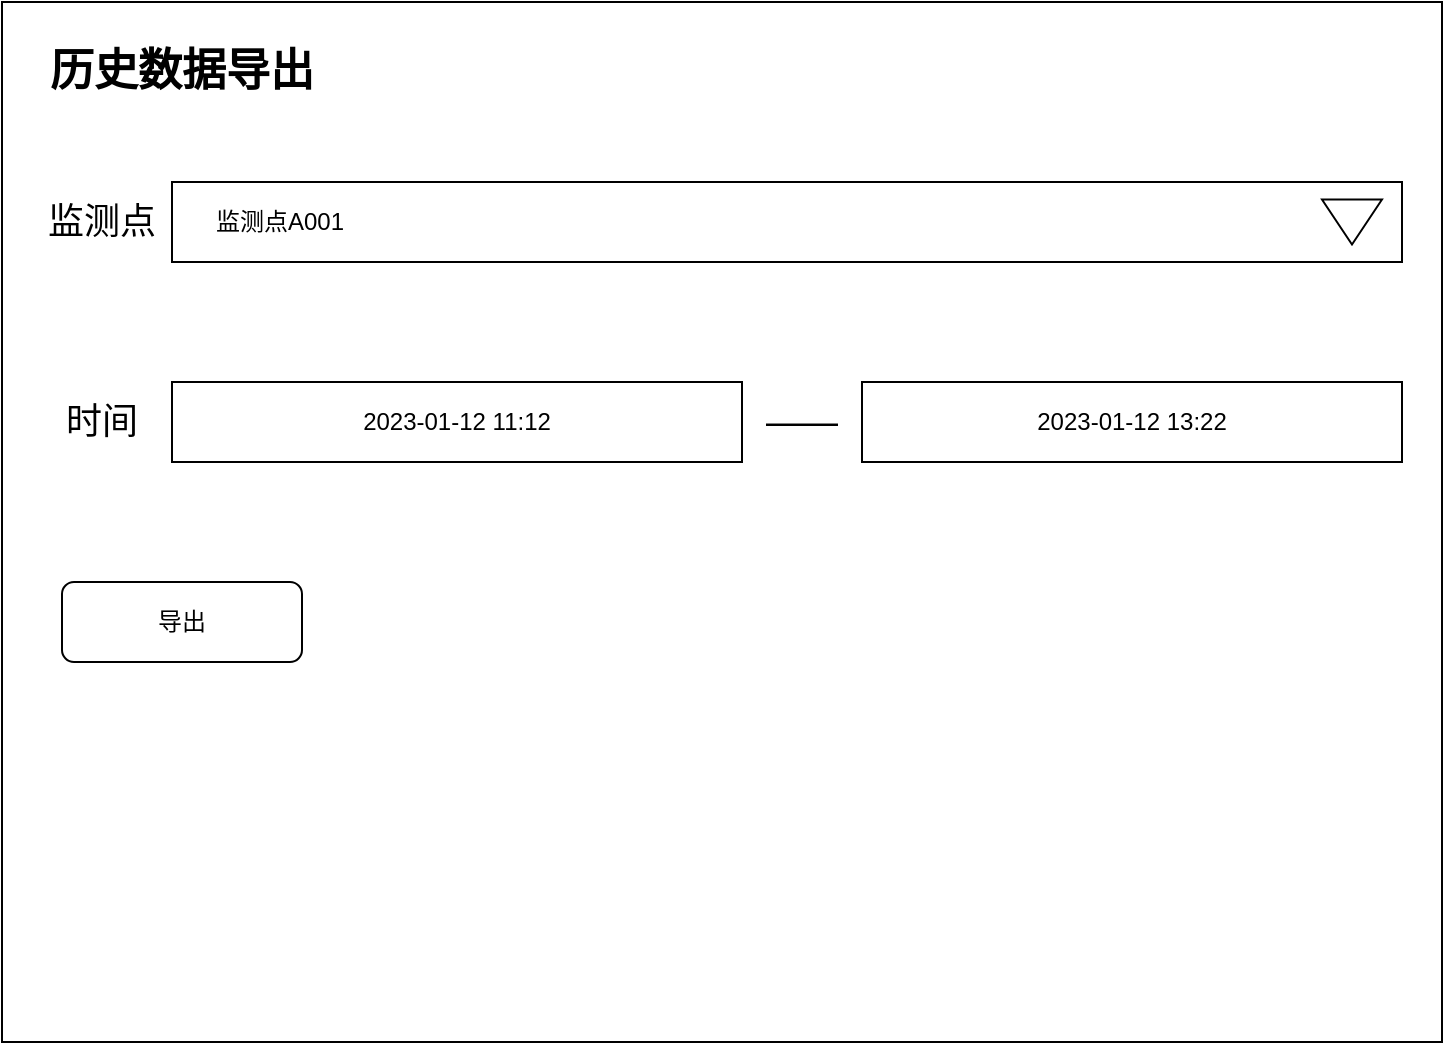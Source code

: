 <mxfile version="21.0.2" type="github">
  <diagram name="第 1 页" id="KPaHdyQvASOpEPyDmzPb">
    <mxGraphModel dx="1434" dy="796" grid="1" gridSize="10" guides="1" tooltips="1" connect="1" arrows="1" fold="1" page="1" pageScale="1" pageWidth="827" pageHeight="1169" math="0" shadow="0">
      <root>
        <mxCell id="0" />
        <mxCell id="1" parent="0" />
        <mxCell id="-34FdK1UEqagUUGcjElj-2" value="" style="rounded=0;whiteSpace=wrap;html=1;" vertex="1" parent="1">
          <mxGeometry x="40" y="80" width="720" height="520" as="geometry" />
        </mxCell>
        <mxCell id="-34FdK1UEqagUUGcjElj-3" value="&amp;nbsp; &amp;nbsp; &amp;nbsp; 监测点A001" style="rounded=0;whiteSpace=wrap;html=1;align=left;" vertex="1" parent="1">
          <mxGeometry x="125" y="170" width="615" height="40" as="geometry" />
        </mxCell>
        <mxCell id="-34FdK1UEqagUUGcjElj-4" value="监测点" style="text;strokeColor=none;align=center;fillColor=none;html=1;verticalAlign=middle;whiteSpace=wrap;rounded=0;fontSize=18;" vertex="1" parent="1">
          <mxGeometry x="60" y="175" width="60" height="30" as="geometry" />
        </mxCell>
        <mxCell id="-34FdK1UEqagUUGcjElj-5" value="2023-01-12 11:12" style="rounded=0;whiteSpace=wrap;html=1;" vertex="1" parent="1">
          <mxGeometry x="125" y="270" width="285" height="40" as="geometry" />
        </mxCell>
        <mxCell id="-34FdK1UEqagUUGcjElj-6" value="时间" style="text;strokeColor=none;align=center;fillColor=none;html=1;verticalAlign=middle;whiteSpace=wrap;rounded=0;fontSize=18;" vertex="1" parent="1">
          <mxGeometry x="60" y="275" width="60" height="30" as="geometry" />
        </mxCell>
        <mxCell id="-34FdK1UEqagUUGcjElj-7" value="2023-01-12 13:22" style="rounded=0;whiteSpace=wrap;html=1;" vertex="1" parent="1">
          <mxGeometry x="470" y="270" width="270" height="40" as="geometry" />
        </mxCell>
        <mxCell id="-34FdK1UEqagUUGcjElj-11" value="——" style="text;strokeColor=none;align=center;fillColor=none;html=1;verticalAlign=middle;whiteSpace=wrap;rounded=0;fontSize=18;" vertex="1" parent="1">
          <mxGeometry x="410" y="275" width="60" height="30" as="geometry" />
        </mxCell>
        <mxCell id="-34FdK1UEqagUUGcjElj-12" value="" style="triangle;whiteSpace=wrap;html=1;direction=south;" vertex="1" parent="1">
          <mxGeometry x="700" y="178.75" width="30" height="22.5" as="geometry" />
        </mxCell>
        <mxCell id="-34FdK1UEqagUUGcjElj-13" value="历史数据导出" style="text;strokeColor=none;align=center;fillColor=none;html=1;verticalAlign=middle;whiteSpace=wrap;rounded=0;fontSize=22;fontStyle=1" vertex="1" parent="1">
          <mxGeometry x="60" y="100" width="140" height="30" as="geometry" />
        </mxCell>
        <mxCell id="-34FdK1UEqagUUGcjElj-15" value="导出" style="rounded=1;whiteSpace=wrap;html=1;" vertex="1" parent="1">
          <mxGeometry x="70" y="370" width="120" height="40" as="geometry" />
        </mxCell>
      </root>
    </mxGraphModel>
  </diagram>
</mxfile>
